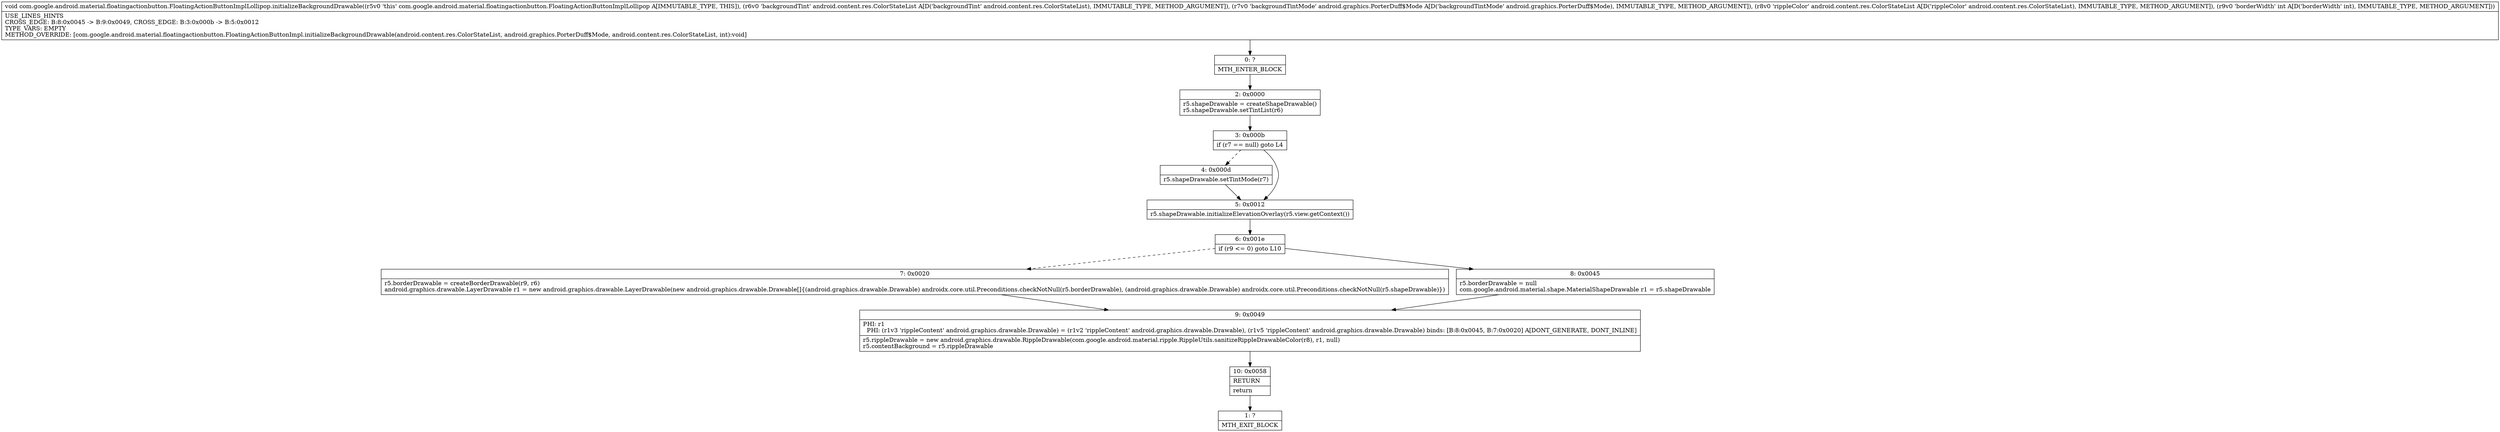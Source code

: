 digraph "CFG forcom.google.android.material.floatingactionbutton.FloatingActionButtonImplLollipop.initializeBackgroundDrawable(Landroid\/content\/res\/ColorStateList;Landroid\/graphics\/PorterDuff$Mode;Landroid\/content\/res\/ColorStateList;I)V" {
Node_0 [shape=record,label="{0\:\ ?|MTH_ENTER_BLOCK\l}"];
Node_2 [shape=record,label="{2\:\ 0x0000|r5.shapeDrawable = createShapeDrawable()\lr5.shapeDrawable.setTintList(r6)\l}"];
Node_3 [shape=record,label="{3\:\ 0x000b|if (r7 == null) goto L4\l}"];
Node_4 [shape=record,label="{4\:\ 0x000d|r5.shapeDrawable.setTintMode(r7)\l}"];
Node_5 [shape=record,label="{5\:\ 0x0012|r5.shapeDrawable.initializeElevationOverlay(r5.view.getContext())\l}"];
Node_6 [shape=record,label="{6\:\ 0x001e|if (r9 \<= 0) goto L10\l}"];
Node_7 [shape=record,label="{7\:\ 0x0020|r5.borderDrawable = createBorderDrawable(r9, r6)\landroid.graphics.drawable.LayerDrawable r1 = new android.graphics.drawable.LayerDrawable(new android.graphics.drawable.Drawable[]\{(android.graphics.drawable.Drawable) androidx.core.util.Preconditions.checkNotNull(r5.borderDrawable), (android.graphics.drawable.Drawable) androidx.core.util.Preconditions.checkNotNull(r5.shapeDrawable)\})\l}"];
Node_9 [shape=record,label="{9\:\ 0x0049|PHI: r1 \l  PHI: (r1v3 'rippleContent' android.graphics.drawable.Drawable) = (r1v2 'rippleContent' android.graphics.drawable.Drawable), (r1v5 'rippleContent' android.graphics.drawable.Drawable) binds: [B:8:0x0045, B:7:0x0020] A[DONT_GENERATE, DONT_INLINE]\l|r5.rippleDrawable = new android.graphics.drawable.RippleDrawable(com.google.android.material.ripple.RippleUtils.sanitizeRippleDrawableColor(r8), r1, null)\lr5.contentBackground = r5.rippleDrawable\l}"];
Node_10 [shape=record,label="{10\:\ 0x0058|RETURN\l|return\l}"];
Node_1 [shape=record,label="{1\:\ ?|MTH_EXIT_BLOCK\l}"];
Node_8 [shape=record,label="{8\:\ 0x0045|r5.borderDrawable = null\lcom.google.android.material.shape.MaterialShapeDrawable r1 = r5.shapeDrawable\l}"];
MethodNode[shape=record,label="{void com.google.android.material.floatingactionbutton.FloatingActionButtonImplLollipop.initializeBackgroundDrawable((r5v0 'this' com.google.android.material.floatingactionbutton.FloatingActionButtonImplLollipop A[IMMUTABLE_TYPE, THIS]), (r6v0 'backgroundTint' android.content.res.ColorStateList A[D('backgroundTint' android.content.res.ColorStateList), IMMUTABLE_TYPE, METHOD_ARGUMENT]), (r7v0 'backgroundTintMode' android.graphics.PorterDuff$Mode A[D('backgroundTintMode' android.graphics.PorterDuff$Mode), IMMUTABLE_TYPE, METHOD_ARGUMENT]), (r8v0 'rippleColor' android.content.res.ColorStateList A[D('rippleColor' android.content.res.ColorStateList), IMMUTABLE_TYPE, METHOD_ARGUMENT]), (r9v0 'borderWidth' int A[D('borderWidth' int), IMMUTABLE_TYPE, METHOD_ARGUMENT]))  | USE_LINES_HINTS\lCROSS_EDGE: B:8:0x0045 \-\> B:9:0x0049, CROSS_EDGE: B:3:0x000b \-\> B:5:0x0012\lTYPE_VARS: EMPTY\lMETHOD_OVERRIDE: [com.google.android.material.floatingactionbutton.FloatingActionButtonImpl.initializeBackgroundDrawable(android.content.res.ColorStateList, android.graphics.PorterDuff$Mode, android.content.res.ColorStateList, int):void]\l}"];
MethodNode -> Node_0;Node_0 -> Node_2;
Node_2 -> Node_3;
Node_3 -> Node_4[style=dashed];
Node_3 -> Node_5;
Node_4 -> Node_5;
Node_5 -> Node_6;
Node_6 -> Node_7[style=dashed];
Node_6 -> Node_8;
Node_7 -> Node_9;
Node_9 -> Node_10;
Node_10 -> Node_1;
Node_8 -> Node_9;
}

